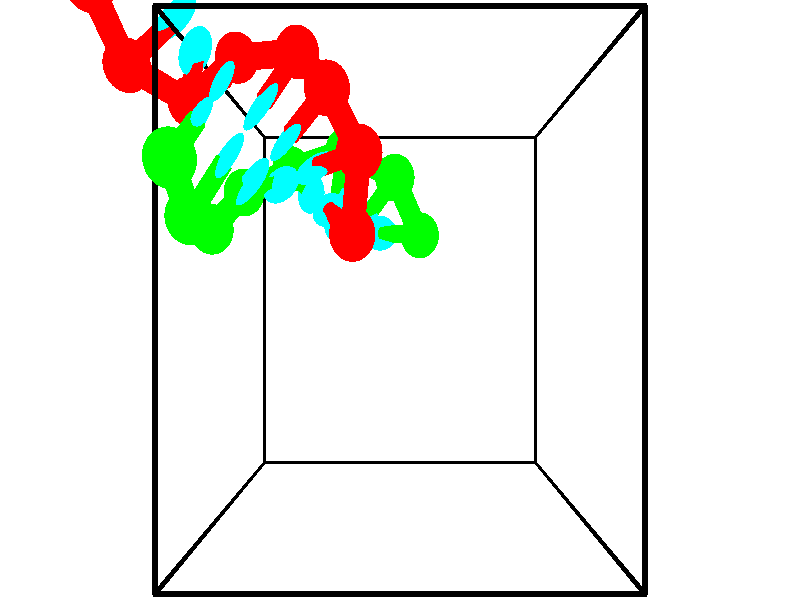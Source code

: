 // switches for output
#declare DRAW_BASES = 1; // possible values are 0, 1; only relevant for DNA ribbons
#declare DRAW_BASES_TYPE = 3; // possible values are 1, 2, 3; only relevant for DNA ribbons
#declare DRAW_FOG = 0; // set to 1 to enable fog

#include "colors.inc"

#include "transforms.inc"
background { rgb <1, 1, 1>}

#default {
   normal{
       ripples 0.25
       frequency 0.20
       turbulence 0.2
       lambda 5
   }
	finish {
		phong 0.1
		phong_size 40.
	}
}

// original window dimensions: 1024x640


// camera settings

camera {
	sky <-0, 1, 0>
	up <-0, 1, 0>
	right 1.6 * <1, 0, 0>
	location <2.5, 2.5, 11.1562>
	look_at <2.5, 2.5, 2.5>
	direction <0, 0, -8.6562>
	angle 67.0682
}


# declare cpy_camera_pos = <2.5, 2.5, 11.1562>;
# if (DRAW_FOG = 1)
fog {
	fog_type 2
	up vnormalize(cpy_camera_pos)
	color rgbt<1,1,1,0.3>
	distance 1e-5
	fog_alt 3e-3
	fog_offset 4
}
# end


// LIGHTS

# declare lum = 6;
global_settings {
	ambient_light rgb lum * <0.05, 0.05, 0.05>
	max_trace_level 15
}# declare cpy_direct_light_amount = 0.25;
light_source
{	1000 * <-1, -1, 1>,
	rgb lum * cpy_direct_light_amount
	parallel
}

light_source
{	1000 * <1, 1, -1>,
	rgb lum * cpy_direct_light_amount
	parallel
}

// strand 0

// nucleotide -1

// particle -1
sphere {
	<-0.787839, 5.292620, 4.775917> 0.250000
	pigment { color rgbt <1,0,0,0> }
	no_shadow
}
cylinder {
	<-0.565521, 5.432885, 4.474420>,  <-0.432131, 5.517044, 4.293521>, 0.100000
	pigment { color rgbt <1,0,0,0> }
	no_shadow
}
cylinder {
	<-0.565521, 5.432885, 4.474420>,  <-0.787839, 5.292620, 4.775917>, 0.100000
	pigment { color rgbt <1,0,0,0> }
	no_shadow
}

// particle -1
sphere {
	<-0.565521, 5.432885, 4.474420> 0.100000
	pigment { color rgbt <1,0,0,0> }
	no_shadow
}
sphere {
	0, 1
	scale<0.080000,0.200000,0.300000>
	matrix <0.530633, -0.847596, -0.003048,
		-0.639939, -0.398267, -0.657162,
		0.555794, 0.350662, -0.753744,
		-0.398783, 5.538084, 4.248296>
	pigment { color rgbt <0,1,1,0> }
	no_shadow
}
cylinder {
	<-0.569229, 4.699549, 4.365904>,  <-0.787839, 5.292620, 4.775917>, 0.130000
	pigment { color rgbt <1,0,0,0> }
	no_shadow
}

// nucleotide -1

// particle -1
sphere {
	<-0.569229, 4.699549, 4.365904> 0.250000
	pigment { color rgbt <1,0,0,0> }
	no_shadow
}
cylinder {
	<-0.279179, 4.971054, 4.319475>,  <-0.105148, 5.133957, 4.291618>, 0.100000
	pigment { color rgbt <1,0,0,0> }
	no_shadow
}
cylinder {
	<-0.279179, 4.971054, 4.319475>,  <-0.569229, 4.699549, 4.365904>, 0.100000
	pigment { color rgbt <1,0,0,0> }
	no_shadow
}

// particle -1
sphere {
	<-0.279179, 4.971054, 4.319475> 0.100000
	pigment { color rgbt <1,0,0,0> }
	no_shadow
}
sphere {
	0, 1
	scale<0.080000,0.200000,0.300000>
	matrix <0.687477, -0.723259, 0.065355,
		-0.039589, -0.127187, -0.991088,
		0.725126, 0.678763, -0.116072,
		-0.061641, 5.174683, 4.284654>
	pigment { color rgbt <0,1,1,0> }
	no_shadow
}
cylinder {
	<-0.060654, 4.502425, 3.815875>,  <-0.569229, 4.699549, 4.365904>, 0.130000
	pigment { color rgbt <1,0,0,0> }
	no_shadow
}

// nucleotide -1

// particle -1
sphere {
	<-0.060654, 4.502425, 3.815875> 0.250000
	pigment { color rgbt <1,0,0,0> }
	no_shadow
}
cylinder {
	<0.089828, 4.685818, 4.137934>,  <0.180118, 4.795853, 4.331169>, 0.100000
	pigment { color rgbt <1,0,0,0> }
	no_shadow
}
cylinder {
	<0.089828, 4.685818, 4.137934>,  <-0.060654, 4.502425, 3.815875>, 0.100000
	pigment { color rgbt <1,0,0,0> }
	no_shadow
}

// particle -1
sphere {
	<0.089828, 4.685818, 4.137934> 0.100000
	pigment { color rgbt <1,0,0,0> }
	no_shadow
}
sphere {
	0, 1
	scale<0.080000,0.200000,0.300000>
	matrix <0.593202, -0.786723, 0.170815,
		0.711744, 0.413354, -0.567943,
		0.376206, 0.458482, 0.805148,
		0.202690, 4.823362, 4.379478>
	pigment { color rgbt <0,1,1,0> }
	no_shadow
}
cylinder {
	<0.520960, 4.945761, 3.837933>,  <-0.060654, 4.502425, 3.815875>, 0.130000
	pigment { color rgbt <1,0,0,0> }
	no_shadow
}

// nucleotide -1

// particle -1
sphere {
	<0.520960, 4.945761, 3.837933> 0.250000
	pigment { color rgbt <1,0,0,0> }
	no_shadow
}
cylinder {
	<0.514851, 4.713719, 4.163692>,  <0.511185, 4.574495, 4.359149>, 0.100000
	pigment { color rgbt <1,0,0,0> }
	no_shadow
}
cylinder {
	<0.514851, 4.713719, 4.163692>,  <0.520960, 4.945761, 3.837933>, 0.100000
	pigment { color rgbt <1,0,0,0> }
	no_shadow
}

// particle -1
sphere {
	<0.514851, 4.713719, 4.163692> 0.100000
	pigment { color rgbt <1,0,0,0> }
	no_shadow
}
sphere {
	0, 1
	scale<0.080000,0.200000,0.300000>
	matrix <0.783743, -0.512722, -0.350518,
		0.620898, 0.632927, 0.462483,
		-0.015273, -0.580103, 0.814400,
		0.510269, 4.539689, 4.408012>
	pigment { color rgbt <0,1,1,0> }
	no_shadow
}
cylinder {
	<1.309189, 4.893478, 4.160041>,  <0.520960, 4.945761, 3.837933>, 0.130000
	pigment { color rgbt <1,0,0,0> }
	no_shadow
}

// nucleotide -1

// particle -1
sphere {
	<1.309189, 4.893478, 4.160041> 0.250000
	pigment { color rgbt <1,0,0,0> }
	no_shadow
}
cylinder {
	<1.091679, 4.571701, 4.255689>,  <0.961172, 4.378634, 4.313077>, 0.100000
	pigment { color rgbt <1,0,0,0> }
	no_shadow
}
cylinder {
	<1.091679, 4.571701, 4.255689>,  <1.309189, 4.893478, 4.160041>, 0.100000
	pigment { color rgbt <1,0,0,0> }
	no_shadow
}

// particle -1
sphere {
	<1.091679, 4.571701, 4.255689> 0.100000
	pigment { color rgbt <1,0,0,0> }
	no_shadow
}
sphere {
	0, 1
	scale<0.080000,0.200000,0.300000>
	matrix <0.669173, -0.587568, -0.454940,
		0.506473, -0.087373, 0.857818,
		-0.543776, -0.804444, 0.239119,
		0.928546, 4.330368, 4.327425>
	pigment { color rgbt <0,1,1,0> }
	no_shadow
}
cylinder {
	<1.700810, 4.434267, 4.538531>,  <1.309189, 4.893478, 4.160041>, 0.130000
	pigment { color rgbt <1,0,0,0> }
	no_shadow
}

// nucleotide -1

// particle -1
sphere {
	<1.700810, 4.434267, 4.538531> 0.250000
	pigment { color rgbt <1,0,0,0> }
	no_shadow
}
cylinder {
	<1.419968, 4.211406, 4.361160>,  <1.251462, 4.077689, 4.254738>, 0.100000
	pigment { color rgbt <1,0,0,0> }
	no_shadow
}
cylinder {
	<1.419968, 4.211406, 4.361160>,  <1.700810, 4.434267, 4.538531>, 0.100000
	pigment { color rgbt <1,0,0,0> }
	no_shadow
}

// particle -1
sphere {
	<1.419968, 4.211406, 4.361160> 0.100000
	pigment { color rgbt <1,0,0,0> }
	no_shadow
}
sphere {
	0, 1
	scale<0.080000,0.200000,0.300000>
	matrix <0.710525, -0.589206, -0.384696,
		-0.046935, -0.585164, 0.809556,
		-0.702105, -0.557154, -0.443428,
		1.209336, 4.044260, 4.228132>
	pigment { color rgbt <0,1,1,0> }
	no_shadow
}
cylinder {
	<2.061503, 3.826137, 4.656448>,  <1.700810, 4.434267, 4.538531>, 0.130000
	pigment { color rgbt <1,0,0,0> }
	no_shadow
}

// nucleotide -1

// particle -1
sphere {
	<2.061503, 3.826137, 4.656448> 0.250000
	pigment { color rgbt <1,0,0,0> }
	no_shadow
}
cylinder {
	<1.752068, 3.790231, 4.405529>,  <1.566406, 3.768687, 4.254978>, 0.100000
	pigment { color rgbt <1,0,0,0> }
	no_shadow
}
cylinder {
	<1.752068, 3.790231, 4.405529>,  <2.061503, 3.826137, 4.656448>, 0.100000
	pigment { color rgbt <1,0,0,0> }
	no_shadow
}

// particle -1
sphere {
	<1.752068, 3.790231, 4.405529> 0.100000
	pigment { color rgbt <1,0,0,0> }
	no_shadow
}
sphere {
	0, 1
	scale<0.080000,0.200000,0.300000>
	matrix <0.533643, -0.626130, -0.568495,
		-0.341738, -0.774534, 0.532270,
		-0.773589, -0.089765, -0.627297,
		1.519991, 3.763301, 4.217340>
	pigment { color rgbt <0,1,1,0> }
	no_shadow
}
cylinder {
	<1.981928, 3.095088, 4.604594>,  <2.061503, 3.826137, 4.656448>, 0.130000
	pigment { color rgbt <1,0,0,0> }
	no_shadow
}

// nucleotide -1

// particle -1
sphere {
	<1.981928, 3.095088, 4.604594> 0.250000
	pigment { color rgbt <1,0,0,0> }
	no_shadow
}
cylinder {
	<1.799072, 3.260903, 4.289842>,  <1.689359, 3.360393, 4.100990>, 0.100000
	pigment { color rgbt <1,0,0,0> }
	no_shadow
}
cylinder {
	<1.799072, 3.260903, 4.289842>,  <1.981928, 3.095088, 4.604594>, 0.100000
	pigment { color rgbt <1,0,0,0> }
	no_shadow
}

// particle -1
sphere {
	<1.799072, 3.260903, 4.289842> 0.100000
	pigment { color rgbt <1,0,0,0> }
	no_shadow
}
sphere {
	0, 1
	scale<0.080000,0.200000,0.300000>
	matrix <0.457797, -0.648860, -0.607785,
		-0.762526, -0.638073, 0.106844,
		-0.457138, 0.414539, -0.786881,
		1.661931, 3.385265, 4.053777>
	pigment { color rgbt <0,1,1,0> }
	no_shadow
}
// strand 1

// nucleotide -1

// particle -1
sphere {
	<2.760056, 3.206050, 3.235785> 0.250000
	pigment { color rgbt <0,1,0,0> }
	no_shadow
}
cylinder {
	<2.450623, 3.243175, 2.985041>,  <2.264963, 3.265449, 2.834594>, 0.100000
	pigment { color rgbt <0,1,0,0> }
	no_shadow
}
cylinder {
	<2.450623, 3.243175, 2.985041>,  <2.760056, 3.206050, 3.235785>, 0.100000
	pigment { color rgbt <0,1,0,0> }
	no_shadow
}

// particle -1
sphere {
	<2.450623, 3.243175, 2.985041> 0.100000
	pigment { color rgbt <0,1,0,0> }
	no_shadow
}
sphere {
	0, 1
	scale<0.080000,0.200000,0.300000>
	matrix <-0.630074, -0.007048, 0.776503,
		0.067650, 0.995659, 0.063929,
		-0.773583, 0.092810, -0.626862,
		2.218548, 3.271018, 2.796982>
	pigment { color rgbt <0,1,1,0> }
	no_shadow
}
cylinder {
	<2.434698, 3.796636, 3.476896>,  <2.760056, 3.206050, 3.235785>, 0.130000
	pigment { color rgbt <0,1,0,0> }
	no_shadow
}

// nucleotide -1

// particle -1
sphere {
	<2.434698, 3.796636, 3.476896> 0.250000
	pigment { color rgbt <0,1,0,0> }
	no_shadow
}
cylinder {
	<2.182869, 3.533753, 3.311140>,  <2.031771, 3.376024, 3.211687>, 0.100000
	pigment { color rgbt <0,1,0,0> }
	no_shadow
}
cylinder {
	<2.182869, 3.533753, 3.311140>,  <2.434698, 3.796636, 3.476896>, 0.100000
	pigment { color rgbt <0,1,0,0> }
	no_shadow
}

// particle -1
sphere {
	<2.182869, 3.533753, 3.311140> 0.100000
	pigment { color rgbt <0,1,0,0> }
	no_shadow
}
sphere {
	0, 1
	scale<0.080000,0.200000,0.300000>
	matrix <-0.623564, 0.109253, 0.774100,
		-0.463470, 0.745751, -0.478592,
		-0.629574, -0.657205, -0.414389,
		1.993997, 3.336592, 3.186823>
	pigment { color rgbt <0,1,1,0> }
	no_shadow
}
cylinder {
	<1.770620, 4.128736, 3.227067>,  <2.434698, 3.796636, 3.476896>, 0.130000
	pigment { color rgbt <0,1,0,0> }
	no_shadow
}

// nucleotide -1

// particle -1
sphere {
	<1.770620, 4.128736, 3.227067> 0.250000
	pigment { color rgbt <0,1,0,0> }
	no_shadow
}
cylinder {
	<1.711517, 3.739741, 3.299112>,  <1.676056, 3.506345, 3.342339>, 0.100000
	pigment { color rgbt <0,1,0,0> }
	no_shadow
}
cylinder {
	<1.711517, 3.739741, 3.299112>,  <1.770620, 4.128736, 3.227067>, 0.100000
	pigment { color rgbt <0,1,0,0> }
	no_shadow
}

// particle -1
sphere {
	<1.711517, 3.739741, 3.299112> 0.100000
	pigment { color rgbt <0,1,0,0> }
	no_shadow
}
sphere {
	0, 1
	scale<0.080000,0.200000,0.300000>
	matrix <-0.674131, 0.232282, 0.701137,
		-0.723682, -0.017822, -0.689903,
		-0.147756, -0.972485, 0.180113,
		1.667190, 3.447996, 3.353146>
	pigment { color rgbt <0,1,1,0> }
	no_shadow
}
cylinder {
	<1.046151, 3.963576, 3.063708>,  <1.770620, 4.128736, 3.227067>, 0.130000
	pigment { color rgbt <0,1,0,0> }
	no_shadow
}

// nucleotide -1

// particle -1
sphere {
	<1.046151, 3.963576, 3.063708> 0.250000
	pigment { color rgbt <0,1,0,0> }
	no_shadow
}
cylinder {
	<1.237297, 3.763076, 3.352261>,  <1.351985, 3.642776, 3.525392>, 0.100000
	pigment { color rgbt <0,1,0,0> }
	no_shadow
}
cylinder {
	<1.237297, 3.763076, 3.352261>,  <1.046151, 3.963576, 3.063708>, 0.100000
	pigment { color rgbt <0,1,0,0> }
	no_shadow
}

// particle -1
sphere {
	<1.237297, 3.763076, 3.352261> 0.100000
	pigment { color rgbt <0,1,0,0> }
	no_shadow
}
sphere {
	0, 1
	scale<0.080000,0.200000,0.300000>
	matrix <-0.670245, 0.322777, 0.668272,
		-0.567818, -0.802846, -0.181717,
		0.477866, -0.501252, 0.721381,
		1.380657, 3.612700, 3.568675>
	pigment { color rgbt <0,1,1,0> }
	no_shadow
}
cylinder {
	<0.508072, 3.643052, 3.445070>,  <1.046151, 3.963576, 3.063708>, 0.130000
	pigment { color rgbt <0,1,0,0> }
	no_shadow
}

// nucleotide -1

// particle -1
sphere {
	<0.508072, 3.643052, 3.445070> 0.250000
	pigment { color rgbt <0,1,0,0> }
	no_shadow
}
cylinder {
	<0.824600, 3.651728, 3.689476>,  <1.014517, 3.656933, 3.836120>, 0.100000
	pigment { color rgbt <0,1,0,0> }
	no_shadow
}
cylinder {
	<0.824600, 3.651728, 3.689476>,  <0.508072, 3.643052, 3.445070>, 0.100000
	pigment { color rgbt <0,1,0,0> }
	no_shadow
}

// particle -1
sphere {
	<0.824600, 3.651728, 3.689476> 0.100000
	pigment { color rgbt <0,1,0,0> }
	no_shadow
}
sphere {
	0, 1
	scale<0.080000,0.200000,0.300000>
	matrix <-0.586102, 0.311408, 0.748003,
		-0.174053, -0.950029, 0.259135,
		0.791322, 0.021687, 0.611016,
		1.061997, 3.658234, 3.872781>
	pigment { color rgbt <0,1,1,0> }
	no_shadow
}
cylinder {
	<0.265004, 3.200003, 3.987821>,  <0.508072, 3.643052, 3.445070>, 0.130000
	pigment { color rgbt <0,1,0,0> }
	no_shadow
}

// nucleotide -1

// particle -1
sphere {
	<0.265004, 3.200003, 3.987821> 0.250000
	pigment { color rgbt <0,1,0,0> }
	no_shadow
}
cylinder {
	<0.557449, 3.452256, 4.091955>,  <0.732917, 3.603608, 4.154436>, 0.100000
	pigment { color rgbt <0,1,0,0> }
	no_shadow
}
cylinder {
	<0.557449, 3.452256, 4.091955>,  <0.265004, 3.200003, 3.987821>, 0.100000
	pigment { color rgbt <0,1,0,0> }
	no_shadow
}

// particle -1
sphere {
	<0.557449, 3.452256, 4.091955> 0.100000
	pigment { color rgbt <0,1,0,0> }
	no_shadow
}
sphere {
	0, 1
	scale<0.080000,0.200000,0.300000>
	matrix <-0.629005, 0.475258, 0.615209,
		0.264245, -0.613540, 0.744139,
		0.731114, 0.630633, 0.260335,
		0.776783, 3.641446, 4.170055>
	pigment { color rgbt <0,1,1,0> }
	no_shadow
}
cylinder {
	<0.267497, 3.236913, 4.749887>,  <0.265004, 3.200003, 3.987821>, 0.130000
	pigment { color rgbt <0,1,0,0> }
	no_shadow
}

// nucleotide -1

// particle -1
sphere {
	<0.267497, 3.236913, 4.749887> 0.250000
	pigment { color rgbt <0,1,0,0> }
	no_shadow
}
cylinder {
	<0.450066, 3.562370, 4.605852>,  <0.559607, 3.757645, 4.519431>, 0.100000
	pigment { color rgbt <0,1,0,0> }
	no_shadow
}
cylinder {
	<0.450066, 3.562370, 4.605852>,  <0.267497, 3.236913, 4.749887>, 0.100000
	pigment { color rgbt <0,1,0,0> }
	no_shadow
}

// particle -1
sphere {
	<0.450066, 3.562370, 4.605852> 0.100000
	pigment { color rgbt <0,1,0,0> }
	no_shadow
}
sphere {
	0, 1
	scale<0.080000,0.200000,0.300000>
	matrix <-0.658496, 0.581060, 0.478280,
		0.598384, 0.018822, 0.800989,
		0.456420, 0.813643, -0.360091,
		0.586992, 3.806463, 4.497826>
	pigment { color rgbt <0,1,1,0> }
	no_shadow
}
cylinder {
	<0.265837, 3.647330, 5.296179>,  <0.267497, 3.236913, 4.749887>, 0.130000
	pigment { color rgbt <0,1,0,0> }
	no_shadow
}

// nucleotide -1

// particle -1
sphere {
	<0.265837, 3.647330, 5.296179> 0.250000
	pigment { color rgbt <0,1,0,0> }
	no_shadow
}
cylinder {
	<0.321121, 3.907003, 4.996992>,  <0.354292, 4.062808, 4.817480>, 0.100000
	pigment { color rgbt <0,1,0,0> }
	no_shadow
}
cylinder {
	<0.321121, 3.907003, 4.996992>,  <0.265837, 3.647330, 5.296179>, 0.100000
	pigment { color rgbt <0,1,0,0> }
	no_shadow
}

// particle -1
sphere {
	<0.321121, 3.907003, 4.996992> 0.100000
	pigment { color rgbt <0,1,0,0> }
	no_shadow
}
sphere {
	0, 1
	scale<0.080000,0.200000,0.300000>
	matrix <-0.728334, 0.578388, 0.367418,
		0.671138, 0.493990, 0.552763,
		0.138211, 0.649184, -0.747969,
		0.362585, 4.101759, 4.772602>
	pigment { color rgbt <0,1,1,0> }
	no_shadow
}
// box output
cylinder {
	<0.000000, 0.000000, 0.000000>,  <5.000000, 0.000000, 0.000000>, 0.025000
	pigment { color rgbt <0,0,0,0> }
	no_shadow
}
cylinder {
	<0.000000, 0.000000, 0.000000>,  <0.000000, 5.000000, 0.000000>, 0.025000
	pigment { color rgbt <0,0,0,0> }
	no_shadow
}
cylinder {
	<0.000000, 0.000000, 0.000000>,  <0.000000, 0.000000, 5.000000>, 0.025000
	pigment { color rgbt <0,0,0,0> }
	no_shadow
}
cylinder {
	<5.000000, 5.000000, 5.000000>,  <0.000000, 5.000000, 5.000000>, 0.025000
	pigment { color rgbt <0,0,0,0> }
	no_shadow
}
cylinder {
	<5.000000, 5.000000, 5.000000>,  <5.000000, 0.000000, 5.000000>, 0.025000
	pigment { color rgbt <0,0,0,0> }
	no_shadow
}
cylinder {
	<5.000000, 5.000000, 5.000000>,  <5.000000, 5.000000, 0.000000>, 0.025000
	pigment { color rgbt <0,0,0,0> }
	no_shadow
}
cylinder {
	<0.000000, 0.000000, 5.000000>,  <0.000000, 5.000000, 5.000000>, 0.025000
	pigment { color rgbt <0,0,0,0> }
	no_shadow
}
cylinder {
	<0.000000, 0.000000, 5.000000>,  <5.000000, 0.000000, 5.000000>, 0.025000
	pigment { color rgbt <0,0,0,0> }
	no_shadow
}
cylinder {
	<5.000000, 5.000000, 0.000000>,  <0.000000, 5.000000, 0.000000>, 0.025000
	pigment { color rgbt <0,0,0,0> }
	no_shadow
}
cylinder {
	<5.000000, 5.000000, 0.000000>,  <5.000000, 0.000000, 0.000000>, 0.025000
	pigment { color rgbt <0,0,0,0> }
	no_shadow
}
cylinder {
	<5.000000, 0.000000, 5.000000>,  <5.000000, 0.000000, 0.000000>, 0.025000
	pigment { color rgbt <0,0,0,0> }
	no_shadow
}
cylinder {
	<0.000000, 5.000000, 0.000000>,  <0.000000, 5.000000, 5.000000>, 0.025000
	pigment { color rgbt <0,0,0,0> }
	no_shadow
}
// end of box output
